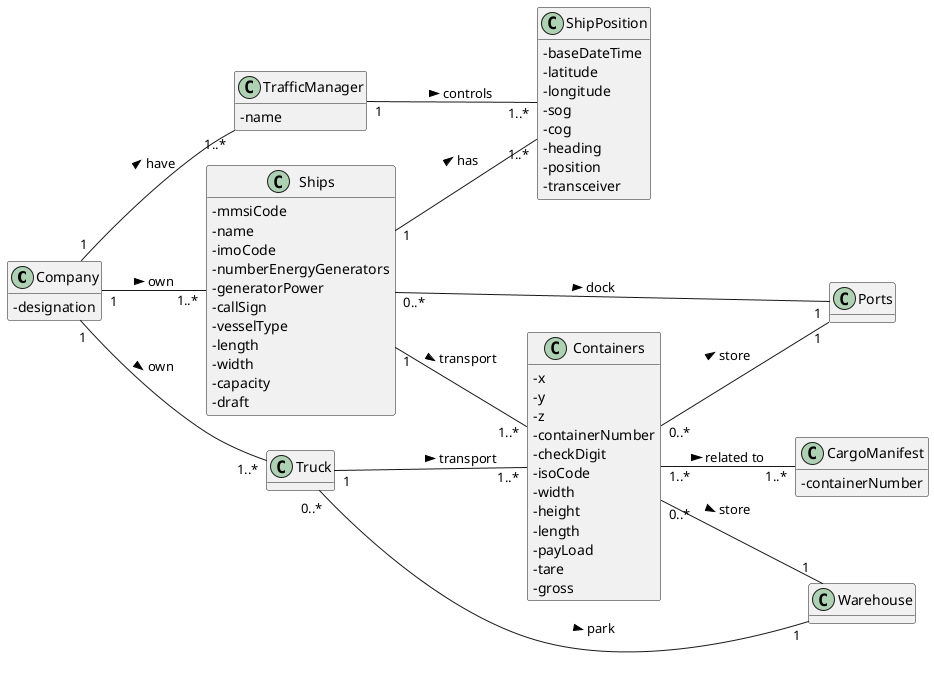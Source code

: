 @startuml
'https://plantuml.com/class-diagram

hide methods
left to right direction
skinparam classAttributeIconSize 0

class Company {
-designation
}

class TrafficManager {
-name
}

class Containers {
-x
-y
-z
-containerNumber
-checkDigit
-isoCode
-width
-height
-length
-payLoad
-tare
-gross
}

class CargoManifest {
-containerNumber
}

class Ships {
-mmsiCode
-name
-imoCode
-numberEnergyGenerators
-generatorPower
-callSign
-vesselType
-length
-width
-capacity
-draft
}

class Ports {

}

class Truck {

}

class Warehouse {

}

class ShipPosition {
-baseDateTime
-latitude
-longitude
-sog
-cog
-heading
-position
-transceiver
}

Company "1"--"1..*" Ships: own >
Company "1"--"1..*" TrafficManager: have >
Company "1"--"1..*" Truck: own >

Containers "1..*"--"1..*" CargoManifest: related to >
Containers "0..*"--"1" Ports: store >
Containers "0..*"--"1" Warehouse: store >

Ships "1"--"1..*" Containers : transport >
Ships "0..*"--"1" Ports: dock >
Ships "1" -- "1..*" ShipPosition : has >

TrafficManager "1" -- "1..*" ShipPosition : controls >
Truck "1"--"1..*" Containers : transport >
Truck "0..*"--"1" Warehouse: park >





@enduml